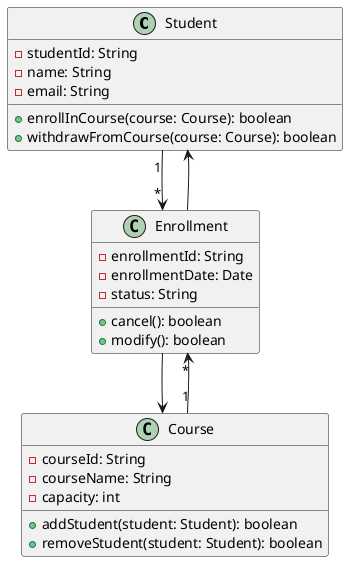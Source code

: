 @startuml
class Student {
    - studentId: String
    - name: String
    - email: String
    + enrollInCourse(course: Course): boolean
    + withdrawFromCourse(course: Course): boolean
}

class Course {
    - courseId: String
    - courseName: String
    - capacity: int
    + addStudent(student: Student): boolean
    + removeStudent(student: Student): boolean
}

class Enrollment {
    - enrollmentId: String
    - enrollmentDate: Date
    - status: String
    + cancel(): boolean
    + modify(): boolean
}

Student "1" --> "*" Enrollment
Course "1" --> "*" Enrollment
Enrollment --> Student
Enrollment --> Course
@enduml